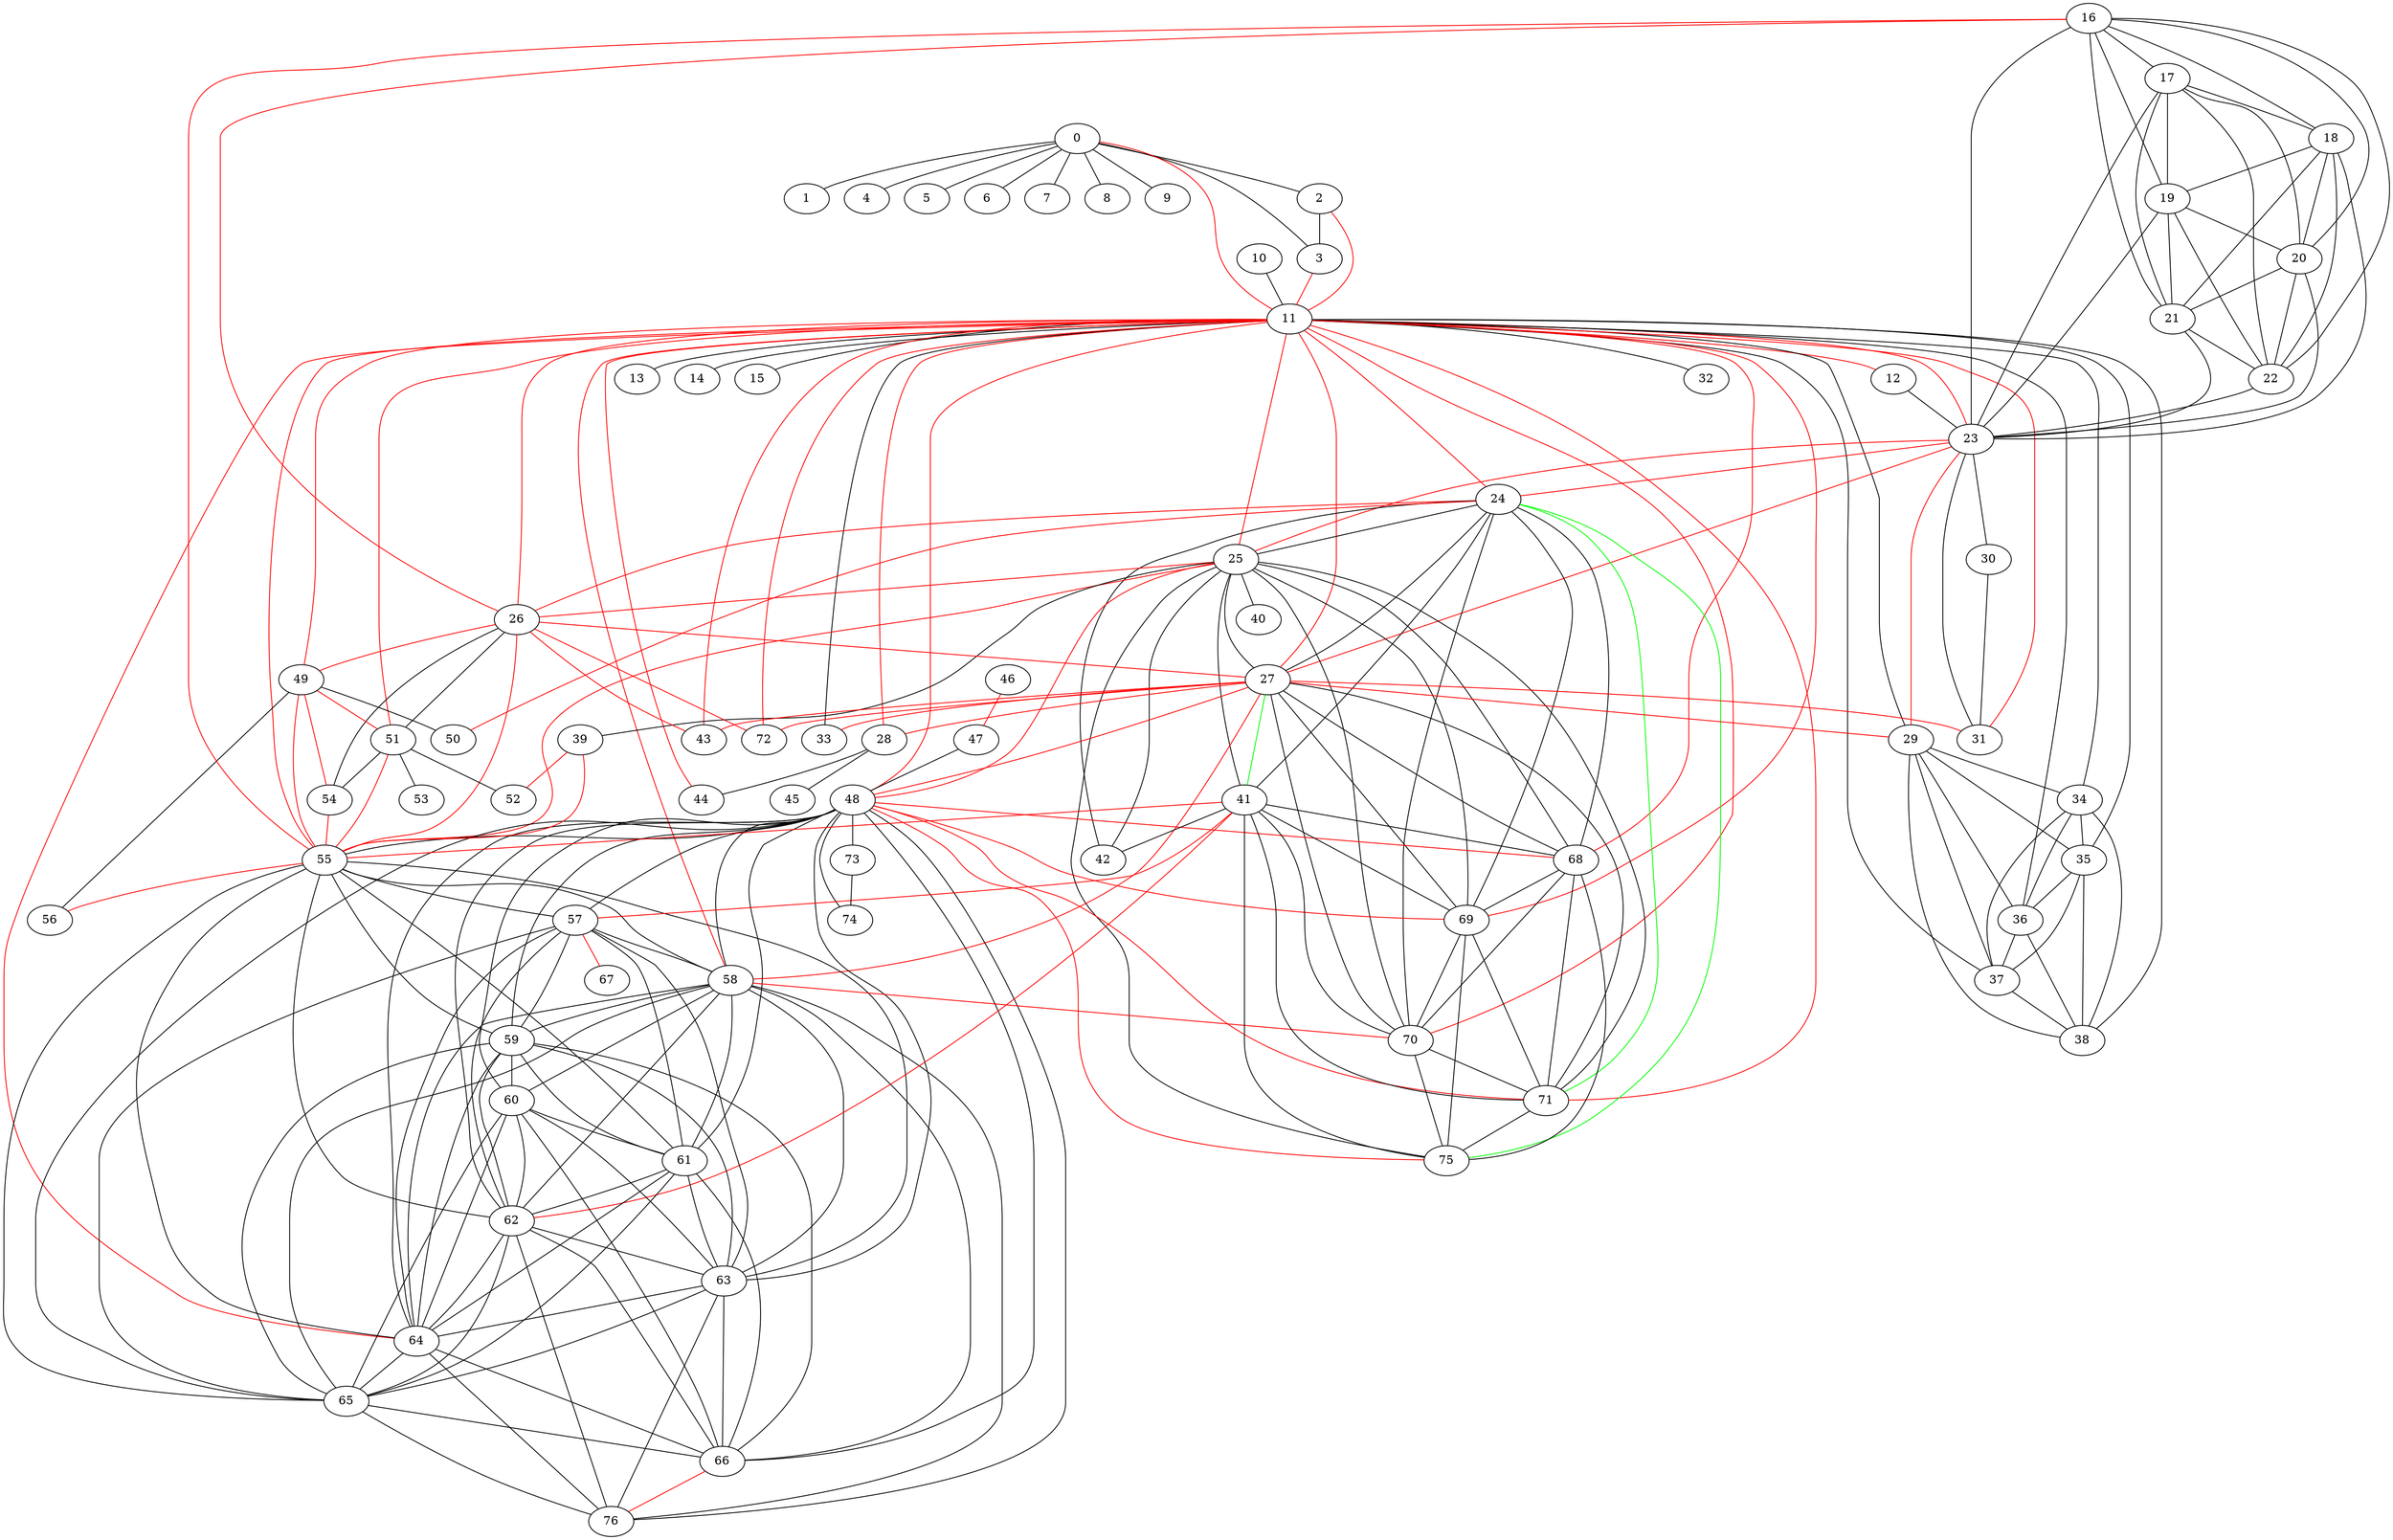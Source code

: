 graph {
	0 -- 1
	0 -- 2
	0 -- 3
	0 -- 4
	0 -- 5
	0 -- 6
	0 -- 7
	0 -- 8
	0 -- 9
	0 -- 11 [color=red]
	2 -- 3
	2 -- 11 [color=red]
	3 -- 11 [color=red]
	10 -- 11
	11 -- 12 [color=red]
	11 -- 13
	11 -- 14
	11 -- 15
	11 -- 23 [color=red]
	11 -- 24 [color=red]
	11 -- 25 [color=red]
	11 -- 26 [color=red]
	11 -- 27 [color=red]
	11 -- 28 [color=red]
	11 -- 29
	11 -- 31 [color=red]
	11 -- 32
	11 -- 33
	11 -- 34
	11 -- 35
	11 -- 36
	11 -- 37
	11 -- 38
	11 -- 43 [color=red]
	11 -- 44 [color=red]
	11 -- 48 [color=red]
	11 -- 49 [color=red]
	11 -- 51 [color=red]
	11 -- 55 [color=red]
	11 -- 58 [color=red]
	11 -- 64 [color=red]
	11 -- 68 [color=red]
	11 -- 69 [color=red]
	11 -- 70 [color=red]
	11 -- 71 [color=red]
	11 -- 72 [color=red]
	12 -- 23
	16 -- 17
	16 -- 18
	16 -- 19
	16 -- 20
	16 -- 21
	16 -- 22
	16 -- 23
	16 -- 26 [color=red]
	16 -- 55 [color=red]
	17 -- 18
	17 -- 19
	17 -- 20
	17 -- 21
	17 -- 22
	17 -- 23
	18 -- 19
	18 -- 20
	18 -- 21
	18 -- 22
	18 -- 23
	19 -- 20
	19 -- 21
	19 -- 22
	19 -- 23
	20 -- 21
	20 -- 22
	20 -- 23
	21 -- 22
	21 -- 23
	22 -- 23
	23 -- 24 [color=red]
	23 -- 25 [color=red]
	23 -- 27 [color=red]
	23 -- 29 [color=red]
	23 -- 30
	23 -- 31
	24 -- 25
	24 -- 26 [color=red]
	24 -- 27
	24 -- 41
	24 -- 42
	24 -- 50 [color=red]
	24 -- 68
	24 -- 69
	24 -- 70
	25 -- 26 [color=red]
	25 -- 27
	25 -- 39
	25 -- 40
	25 -- 41
	25 -- 42
	25 -- 48 [color=red]
	25 -- 55 [color=red]
	25 -- 68
	25 -- 69
	25 -- 70
	25 -- 71
	25 -- 75
	26 -- 27 [color=red]
	26 -- 43 [color=red]
	26 -- 49 [color=red]
	26 -- 51
	26 -- 54
	26 -- 55 [color=red]
	26 -- 72 [color=red]
	27 -- 28 [color=red]
	27 -- 29 [color=red]
	27 -- 31 [color=red]
	27 -- 33 [color=red]
	27 -- 43 [color=red]
	27 -- 48 [color=red]
	27 -- 58 [color=red]
	27 -- 68
	27 -- 69
	27 -- 70
	27 -- 71
	27 -- 72 [color=red]
	28 -- 44
	28 -- 45
	29 -- 34
	29 -- 35
	29 -- 36
	29 -- 37
	29 -- 38
	30 -- 31
	34 -- 35
	34 -- 36
	34 -- 37
	34 -- 38
	35 -- 36
	35 -- 37
	35 -- 38
	36 -- 37
	36 -- 38
	37 -- 38
	39 -- 52 [color=red]
	39 -- 55 [color=red]
	41 -- 42
	41 -- 55 [color=red]
	41 -- 57 [color=red]
	41 -- 62 [color=red]
	41 -- 68
	41 -- 69
	41 -- 70
	41 -- 71
	41 -- 75
	46 -- 47 [color=red]
	47 -- 48
	48 -- 55
	48 -- 57
	48 -- 58
	48 -- 59
	48 -- 60
	48 -- 61
	48 -- 62
	48 -- 63
	48 -- 64
	48 -- 65
	48 -- 66
	48 -- 68 [color=red]
	48 -- 69 [color=red]
	48 -- 71 [color=red]
	48 -- 73
	48 -- 74
	48 -- 75 [color=red]
	48 -- 76
	49 -- 50
	49 -- 51 [color=red]
	49 -- 54 [color=red]
	49 -- 55 [color=red]
	49 -- 56
	51 -- 52
	51 -- 53
	51 -- 54
	51 -- 55 [color=red]
	54 -- 55 [color=red]
	55 -- 56 [color=red]
	55 -- 57
	55 -- 58
	55 -- 59
	55 -- 61
	55 -- 62
	55 -- 63
	55 -- 64
	55 -- 65
	57 -- 58
	57 -- 59
	57 -- 61
	57 -- 62
	57 -- 63
	57 -- 64
	57 -- 65
	57 -- 67 [color=red]
	58 -- 59
	58 -- 60
	58 -- 61
	58 -- 62
	58 -- 63
	58 -- 64
	58 -- 65
	58 -- 66
	58 -- 70 [color=red]
	58 -- 76
	59 -- 60
	59 -- 61
	59 -- 62
	59 -- 63
	59 -- 64
	59 -- 65
	59 -- 66
	60 -- 61
	60 -- 62
	60 -- 63
	60 -- 64
	60 -- 65
	60 -- 66
	61 -- 62
	61 -- 63
	61 -- 64
	61 -- 65
	61 -- 66
	62 -- 63
	62 -- 64
	62 -- 65
	62 -- 66
	62 -- 76
	63 -- 64
	63 -- 65
	63 -- 66
	63 -- 76
	64 -- 65
	64 -- 66
	64 -- 76
	65 -- 66
	65 -- 76
	66 -- 76 [color=red]
	68 -- 69
	68 -- 70
	68 -- 71
	68 -- 75
	69 -- 70
	69 -- 71
	69 -- 75
	70 -- 71
	70 -- 75
	71 -- 75
	73 -- 74
	24 -- 71 [color=green]
	24 -- 75 [color=green]
	27 -- 41 [color=green]
}
